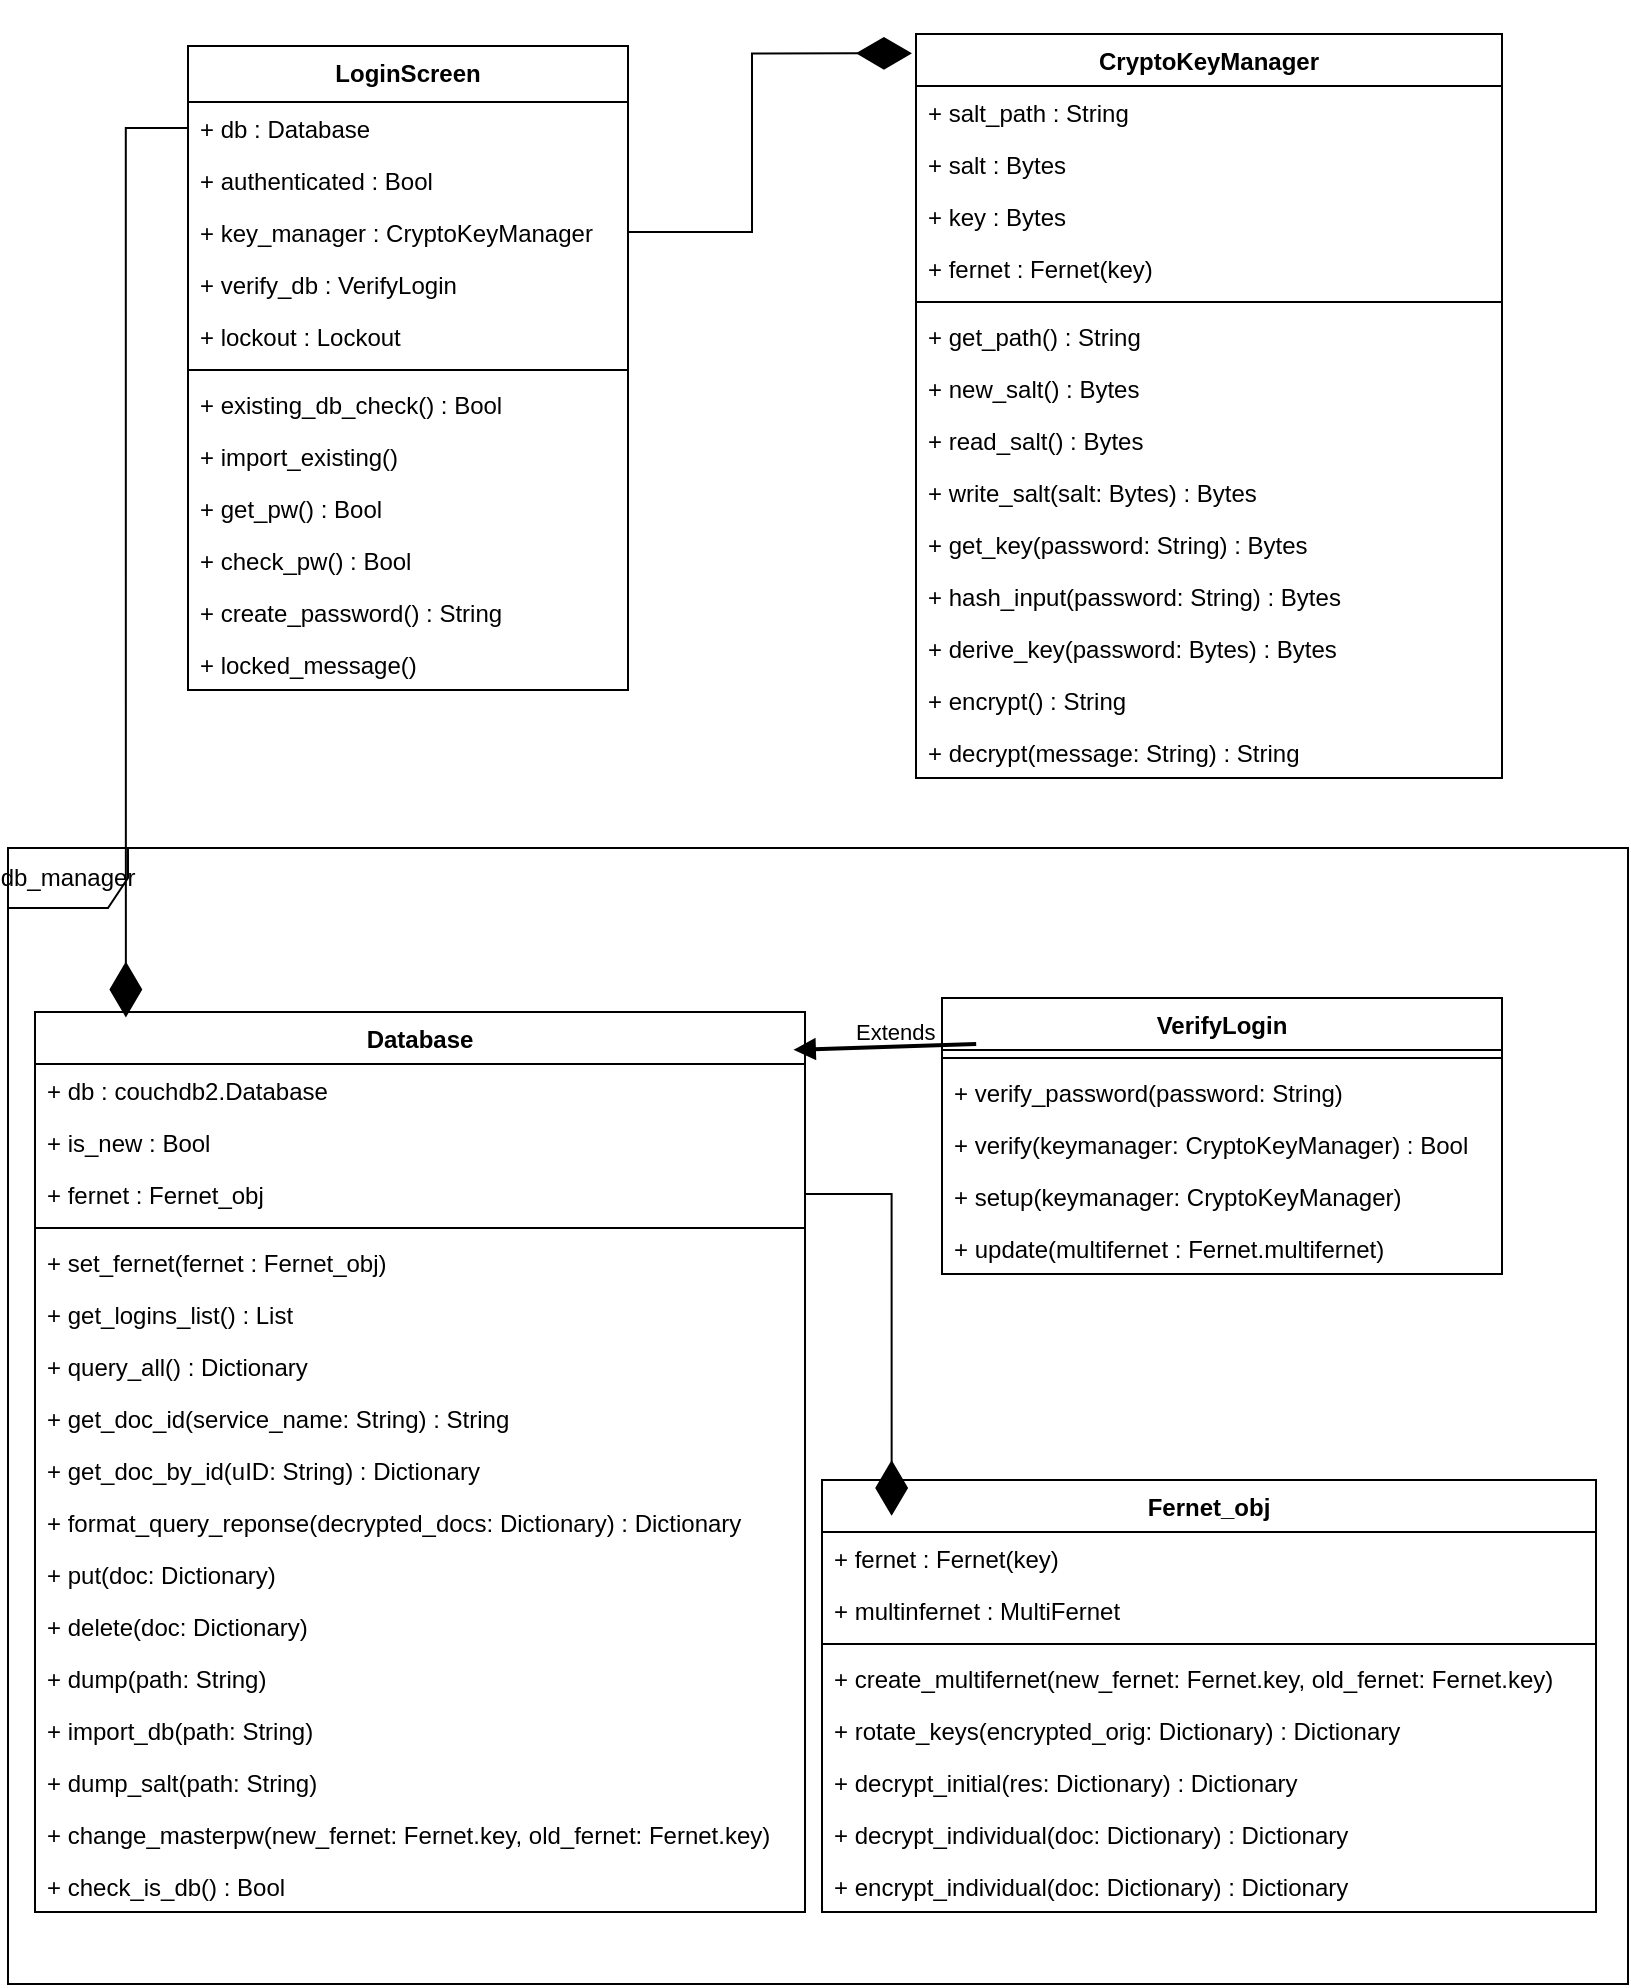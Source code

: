 <mxfile version="14.9.2" type="github">
  <diagram id="C5RBs43oDa-KdzZeNtuy" name="Page-1">
    <mxGraphModel dx="1730" dy="988" grid="0" gridSize="10" guides="1" tooltips="1" connect="1" arrows="1" fold="1" page="1" pageScale="1" pageWidth="827" pageHeight="1169" background="none" math="0" shadow="0">
      <root>
        <mxCell id="WIyWlLk6GJQsqaUBKTNV-0" />
        <mxCell id="WIyWlLk6GJQsqaUBKTNV-1" parent="WIyWlLk6GJQsqaUBKTNV-0" />
        <mxCell id="S-1lrl446_Mi5L9TMAx6-3" value="LoginScreen" style="swimlane;fontStyle=1;align=center;verticalAlign=top;childLayout=stackLayout;horizontal=1;startSize=28;horizontalStack=0;resizeParent=1;resizeParentMax=0;resizeLast=0;collapsible=1;marginBottom=0;" vertex="1" parent="WIyWlLk6GJQsqaUBKTNV-1">
          <mxGeometry x="97" y="81" width="220" height="322" as="geometry" />
        </mxCell>
        <mxCell id="S-1lrl446_Mi5L9TMAx6-4" value="+ db : Database" style="text;strokeColor=none;fillColor=none;align=left;verticalAlign=top;spacingLeft=4;spacingRight=4;overflow=hidden;rotatable=0;points=[[0,0.5],[1,0.5]];portConstraint=eastwest;" vertex="1" parent="S-1lrl446_Mi5L9TMAx6-3">
          <mxGeometry y="28" width="220" height="26" as="geometry" />
        </mxCell>
        <mxCell id="S-1lrl446_Mi5L9TMAx6-9" value="+ authenticated : Bool" style="text;strokeColor=none;fillColor=none;align=left;verticalAlign=top;spacingLeft=4;spacingRight=4;overflow=hidden;rotatable=0;points=[[0,0.5],[1,0.5]];portConstraint=eastwest;" vertex="1" parent="S-1lrl446_Mi5L9TMAx6-3">
          <mxGeometry y="54" width="220" height="26" as="geometry" />
        </mxCell>
        <mxCell id="S-1lrl446_Mi5L9TMAx6-7" value="+ key_manager : CryptoKeyManager" style="text;strokeColor=none;fillColor=none;align=left;verticalAlign=top;spacingLeft=4;spacingRight=4;overflow=hidden;rotatable=0;points=[[0,0.5],[1,0.5]];portConstraint=eastwest;" vertex="1" parent="S-1lrl446_Mi5L9TMAx6-3">
          <mxGeometry y="80" width="220" height="26" as="geometry" />
        </mxCell>
        <mxCell id="S-1lrl446_Mi5L9TMAx6-8" value="+ verify_db : VerifyLogin" style="text;strokeColor=none;fillColor=none;align=left;verticalAlign=top;spacingLeft=4;spacingRight=4;overflow=hidden;rotatable=0;points=[[0,0.5],[1,0.5]];portConstraint=eastwest;" vertex="1" parent="S-1lrl446_Mi5L9TMAx6-3">
          <mxGeometry y="106" width="220" height="26" as="geometry" />
        </mxCell>
        <mxCell id="S-1lrl446_Mi5L9TMAx6-10" value="+ lockout : Lockout" style="text;strokeColor=none;fillColor=none;align=left;verticalAlign=top;spacingLeft=4;spacingRight=4;overflow=hidden;rotatable=0;points=[[0,0.5],[1,0.5]];portConstraint=eastwest;" vertex="1" parent="S-1lrl446_Mi5L9TMAx6-3">
          <mxGeometry y="132" width="220" height="26" as="geometry" />
        </mxCell>
        <mxCell id="S-1lrl446_Mi5L9TMAx6-5" value="" style="line;strokeWidth=1;fillColor=none;align=left;verticalAlign=middle;spacingTop=-1;spacingLeft=3;spacingRight=3;rotatable=0;labelPosition=right;points=[];portConstraint=eastwest;" vertex="1" parent="S-1lrl446_Mi5L9TMAx6-3">
          <mxGeometry y="158" width="220" height="8" as="geometry" />
        </mxCell>
        <mxCell id="S-1lrl446_Mi5L9TMAx6-6" value="+ existing_db_check() : Bool" style="text;strokeColor=none;fillColor=none;align=left;verticalAlign=top;spacingLeft=4;spacingRight=4;overflow=hidden;rotatable=0;points=[[0,0.5],[1,0.5]];portConstraint=eastwest;" vertex="1" parent="S-1lrl446_Mi5L9TMAx6-3">
          <mxGeometry y="166" width="220" height="26" as="geometry" />
        </mxCell>
        <mxCell id="S-1lrl446_Mi5L9TMAx6-80" value="+ import_existing()" style="text;strokeColor=none;fillColor=none;align=left;verticalAlign=top;spacingLeft=4;spacingRight=4;overflow=hidden;rotatable=0;points=[[0,0.5],[1,0.5]];portConstraint=eastwest;" vertex="1" parent="S-1lrl446_Mi5L9TMAx6-3">
          <mxGeometry y="192" width="220" height="26" as="geometry" />
        </mxCell>
        <mxCell id="S-1lrl446_Mi5L9TMAx6-81" value="+ get_pw() : Bool" style="text;strokeColor=none;fillColor=none;align=left;verticalAlign=top;spacingLeft=4;spacingRight=4;overflow=hidden;rotatable=0;points=[[0,0.5],[1,0.5]];portConstraint=eastwest;" vertex="1" parent="S-1lrl446_Mi5L9TMAx6-3">
          <mxGeometry y="218" width="220" height="26" as="geometry" />
        </mxCell>
        <mxCell id="S-1lrl446_Mi5L9TMAx6-82" value="+ check_pw() : Bool" style="text;strokeColor=none;fillColor=none;align=left;verticalAlign=top;spacingLeft=4;spacingRight=4;overflow=hidden;rotatable=0;points=[[0,0.5],[1,0.5]];portConstraint=eastwest;" vertex="1" parent="S-1lrl446_Mi5L9TMAx6-3">
          <mxGeometry y="244" width="220" height="26" as="geometry" />
        </mxCell>
        <mxCell id="S-1lrl446_Mi5L9TMAx6-83" value="+ create_password() : String" style="text;strokeColor=none;fillColor=none;align=left;verticalAlign=top;spacingLeft=4;spacingRight=4;overflow=hidden;rotatable=0;points=[[0,0.5],[1,0.5]];portConstraint=eastwest;" vertex="1" parent="S-1lrl446_Mi5L9TMAx6-3">
          <mxGeometry y="270" width="220" height="26" as="geometry" />
        </mxCell>
        <mxCell id="S-1lrl446_Mi5L9TMAx6-84" value="+ locked_message()" style="text;strokeColor=none;fillColor=none;align=left;verticalAlign=top;spacingLeft=4;spacingRight=4;overflow=hidden;rotatable=0;points=[[0,0.5],[1,0.5]];portConstraint=eastwest;" vertex="1" parent="S-1lrl446_Mi5L9TMAx6-3">
          <mxGeometry y="296" width="220" height="26" as="geometry" />
        </mxCell>
        <mxCell id="S-1lrl446_Mi5L9TMAx6-20" value="&lt;div&gt;db_manager&lt;/div&gt;" style="shape=umlFrame;whiteSpace=wrap;html=1;" vertex="1" parent="WIyWlLk6GJQsqaUBKTNV-1">
          <mxGeometry x="7" y="482" width="810" height="568" as="geometry" />
        </mxCell>
        <mxCell id="S-1lrl446_Mi5L9TMAx6-16" value="Database" style="swimlane;fontStyle=1;align=center;verticalAlign=top;childLayout=stackLayout;horizontal=1;startSize=26;horizontalStack=0;resizeParent=1;resizeParentMax=0;resizeLast=0;collapsible=1;marginBottom=0;" vertex="1" parent="WIyWlLk6GJQsqaUBKTNV-1">
          <mxGeometry x="20.5" y="564" width="385" height="450" as="geometry" />
        </mxCell>
        <mxCell id="S-1lrl446_Mi5L9TMAx6-17" value="+ db : couchdb2.Database" style="text;strokeColor=none;fillColor=none;align=left;verticalAlign=top;spacingLeft=4;spacingRight=4;overflow=hidden;rotatable=0;points=[[0,0.5],[1,0.5]];portConstraint=eastwest;" vertex="1" parent="S-1lrl446_Mi5L9TMAx6-16">
          <mxGeometry y="26" width="385" height="26" as="geometry" />
        </mxCell>
        <mxCell id="S-1lrl446_Mi5L9TMAx6-21" value="+ is_new : Bool" style="text;strokeColor=none;fillColor=none;align=left;verticalAlign=top;spacingLeft=4;spacingRight=4;overflow=hidden;rotatable=0;points=[[0,0.5],[1,0.5]];portConstraint=eastwest;" vertex="1" parent="S-1lrl446_Mi5L9TMAx6-16">
          <mxGeometry y="52" width="385" height="26" as="geometry" />
        </mxCell>
        <mxCell id="S-1lrl446_Mi5L9TMAx6-22" value="+ fernet : Fernet_obj" style="text;strokeColor=none;fillColor=none;align=left;verticalAlign=top;spacingLeft=4;spacingRight=4;overflow=hidden;rotatable=0;points=[[0,0.5],[1,0.5]];portConstraint=eastwest;" vertex="1" parent="S-1lrl446_Mi5L9TMAx6-16">
          <mxGeometry y="78" width="385" height="26" as="geometry" />
        </mxCell>
        <mxCell id="S-1lrl446_Mi5L9TMAx6-18" value="" style="line;strokeWidth=1;fillColor=none;align=left;verticalAlign=middle;spacingTop=-1;spacingLeft=3;spacingRight=3;rotatable=0;labelPosition=right;points=[];portConstraint=eastwest;" vertex="1" parent="S-1lrl446_Mi5L9TMAx6-16">
          <mxGeometry y="104" width="385" height="8" as="geometry" />
        </mxCell>
        <mxCell id="S-1lrl446_Mi5L9TMAx6-19" value="+ set_fernet(fernet : Fernet_obj)" style="text;strokeColor=none;fillColor=none;align=left;verticalAlign=top;spacingLeft=4;spacingRight=4;overflow=hidden;rotatable=0;points=[[0,0.5],[1,0.5]];portConstraint=eastwest;" vertex="1" parent="S-1lrl446_Mi5L9TMAx6-16">
          <mxGeometry y="112" width="385" height="26" as="geometry" />
        </mxCell>
        <mxCell id="S-1lrl446_Mi5L9TMAx6-31" value="+ get_logins_list() : List" style="text;strokeColor=none;fillColor=none;align=left;verticalAlign=top;spacingLeft=4;spacingRight=4;overflow=hidden;rotatable=0;points=[[0,0.5],[1,0.5]];portConstraint=eastwest;" vertex="1" parent="S-1lrl446_Mi5L9TMAx6-16">
          <mxGeometry y="138" width="385" height="26" as="geometry" />
        </mxCell>
        <mxCell id="S-1lrl446_Mi5L9TMAx6-32" value="+ query_all() : Dictionary" style="text;strokeColor=none;fillColor=none;align=left;verticalAlign=top;spacingLeft=4;spacingRight=4;overflow=hidden;rotatable=0;points=[[0,0.5],[1,0.5]];portConstraint=eastwest;" vertex="1" parent="S-1lrl446_Mi5L9TMAx6-16">
          <mxGeometry y="164" width="385" height="26" as="geometry" />
        </mxCell>
        <mxCell id="S-1lrl446_Mi5L9TMAx6-33" value="+ get_doc_id(service_name: String) : String" style="text;strokeColor=none;fillColor=none;align=left;verticalAlign=top;spacingLeft=4;spacingRight=4;overflow=hidden;rotatable=0;points=[[0,0.5],[1,0.5]];portConstraint=eastwest;" vertex="1" parent="S-1lrl446_Mi5L9TMAx6-16">
          <mxGeometry y="190" width="385" height="26" as="geometry" />
        </mxCell>
        <mxCell id="S-1lrl446_Mi5L9TMAx6-44" value="+ get_doc_by_id(uID: String) : Dictionary" style="text;strokeColor=none;fillColor=none;align=left;verticalAlign=top;spacingLeft=4;spacingRight=4;overflow=hidden;rotatable=0;points=[[0,0.5],[1,0.5]];portConstraint=eastwest;" vertex="1" parent="S-1lrl446_Mi5L9TMAx6-16">
          <mxGeometry y="216" width="385" height="26" as="geometry" />
        </mxCell>
        <mxCell id="S-1lrl446_Mi5L9TMAx6-45" value="+ format_query_reponse(decrypted_docs: Dictionary) : Dictionary" style="text;strokeColor=none;fillColor=none;align=left;verticalAlign=top;spacingLeft=4;spacingRight=4;overflow=hidden;rotatable=0;points=[[0,0.5],[1,0.5]];portConstraint=eastwest;" vertex="1" parent="S-1lrl446_Mi5L9TMAx6-16">
          <mxGeometry y="242" width="385" height="26" as="geometry" />
        </mxCell>
        <mxCell id="S-1lrl446_Mi5L9TMAx6-46" value="+ put(doc: Dictionary)" style="text;strokeColor=none;fillColor=none;align=left;verticalAlign=top;spacingLeft=4;spacingRight=4;overflow=hidden;rotatable=0;points=[[0,0.5],[1,0.5]];portConstraint=eastwest;" vertex="1" parent="S-1lrl446_Mi5L9TMAx6-16">
          <mxGeometry y="268" width="385" height="26" as="geometry" />
        </mxCell>
        <mxCell id="S-1lrl446_Mi5L9TMAx6-47" value="+ delete(doc: Dictionary)" style="text;strokeColor=none;fillColor=none;align=left;verticalAlign=top;spacingLeft=4;spacingRight=4;overflow=hidden;rotatable=0;points=[[0,0.5],[1,0.5]];portConstraint=eastwest;" vertex="1" parent="S-1lrl446_Mi5L9TMAx6-16">
          <mxGeometry y="294" width="385" height="26" as="geometry" />
        </mxCell>
        <mxCell id="S-1lrl446_Mi5L9TMAx6-48" value="+ dump(path: String)" style="text;strokeColor=none;fillColor=none;align=left;verticalAlign=top;spacingLeft=4;spacingRight=4;overflow=hidden;rotatable=0;points=[[0,0.5],[1,0.5]];portConstraint=eastwest;" vertex="1" parent="S-1lrl446_Mi5L9TMAx6-16">
          <mxGeometry y="320" width="385" height="26" as="geometry" />
        </mxCell>
        <mxCell id="S-1lrl446_Mi5L9TMAx6-49" value="+ import_db(path: String)" style="text;strokeColor=none;fillColor=none;align=left;verticalAlign=top;spacingLeft=4;spacingRight=4;overflow=hidden;rotatable=0;points=[[0,0.5],[1,0.5]];portConstraint=eastwest;" vertex="1" parent="S-1lrl446_Mi5L9TMAx6-16">
          <mxGeometry y="346" width="385" height="26" as="geometry" />
        </mxCell>
        <mxCell id="S-1lrl446_Mi5L9TMAx6-50" value="+ dump_salt(path: String)" style="text;strokeColor=none;fillColor=none;align=left;verticalAlign=top;spacingLeft=4;spacingRight=4;overflow=hidden;rotatable=0;points=[[0,0.5],[1,0.5]];portConstraint=eastwest;" vertex="1" parent="S-1lrl446_Mi5L9TMAx6-16">
          <mxGeometry y="372" width="385" height="26" as="geometry" />
        </mxCell>
        <mxCell id="S-1lrl446_Mi5L9TMAx6-51" value="+ change_masterpw(new_fernet: Fernet.key, old_fernet: Fernet.key)" style="text;strokeColor=none;fillColor=none;align=left;verticalAlign=top;spacingLeft=4;spacingRight=4;overflow=hidden;rotatable=0;points=[[0,0.5],[1,0.5]];portConstraint=eastwest;" vertex="1" parent="S-1lrl446_Mi5L9TMAx6-16">
          <mxGeometry y="398" width="385" height="26" as="geometry" />
        </mxCell>
        <mxCell id="S-1lrl446_Mi5L9TMAx6-52" value="+ check_is_db() : Bool" style="text;strokeColor=none;fillColor=none;align=left;verticalAlign=top;spacingLeft=4;spacingRight=4;overflow=hidden;rotatable=0;points=[[0,0.5],[1,0.5]];portConstraint=eastwest;" vertex="1" parent="S-1lrl446_Mi5L9TMAx6-16">
          <mxGeometry y="424" width="385" height="26" as="geometry" />
        </mxCell>
        <object label="VerifyLogin" id="S-1lrl446_Mi5L9TMAx6-26">
          <mxCell style="swimlane;fontStyle=1;align=center;verticalAlign=top;childLayout=stackLayout;horizontal=1;startSize=26;horizontalStack=0;resizeParent=1;resizeParentMax=0;resizeLast=0;collapsible=1;marginBottom=0;" vertex="1" parent="WIyWlLk6GJQsqaUBKTNV-1">
            <mxGeometry x="474" y="557" width="280" height="138" as="geometry" />
          </mxCell>
        </object>
        <mxCell id="S-1lrl446_Mi5L9TMAx6-28" value="" style="line;strokeWidth=1;fillColor=none;align=left;verticalAlign=middle;spacingTop=-1;spacingLeft=3;spacingRight=3;rotatable=0;labelPosition=right;points=[];portConstraint=eastwest;" vertex="1" parent="S-1lrl446_Mi5L9TMAx6-26">
          <mxGeometry y="26" width="280" height="8" as="geometry" />
        </mxCell>
        <mxCell id="S-1lrl446_Mi5L9TMAx6-29" value="+ verify_password(password: String)" style="text;strokeColor=none;fillColor=none;align=left;verticalAlign=top;spacingLeft=4;spacingRight=4;overflow=hidden;rotatable=0;points=[[0,0.5],[1,0.5]];portConstraint=eastwest;" vertex="1" parent="S-1lrl446_Mi5L9TMAx6-26">
          <mxGeometry y="34" width="280" height="26" as="geometry" />
        </mxCell>
        <mxCell id="S-1lrl446_Mi5L9TMAx6-54" value="+ verify(keymanager: CryptoKeyManager) : Bool" style="text;strokeColor=none;fillColor=none;align=left;verticalAlign=top;spacingLeft=4;spacingRight=4;overflow=hidden;rotatable=0;points=[[0,0.5],[1,0.5]];portConstraint=eastwest;" vertex="1" parent="S-1lrl446_Mi5L9TMAx6-26">
          <mxGeometry y="60" width="280" height="26" as="geometry" />
        </mxCell>
        <mxCell id="S-1lrl446_Mi5L9TMAx6-55" value="+ setup(keymanager: CryptoKeyManager)" style="text;strokeColor=none;fillColor=none;align=left;verticalAlign=top;spacingLeft=4;spacingRight=4;overflow=hidden;rotatable=0;points=[[0,0.5],[1,0.5]];portConstraint=eastwest;" vertex="1" parent="S-1lrl446_Mi5L9TMAx6-26">
          <mxGeometry y="86" width="280" height="26" as="geometry" />
        </mxCell>
        <mxCell id="S-1lrl446_Mi5L9TMAx6-56" value="+ update(multifernet : Fernet.multifernet)" style="text;strokeColor=none;fillColor=none;align=left;verticalAlign=top;spacingLeft=4;spacingRight=4;overflow=hidden;rotatable=0;points=[[0,0.5],[1,0.5]];portConstraint=eastwest;" vertex="1" parent="S-1lrl446_Mi5L9TMAx6-26">
          <mxGeometry y="112" width="280" height="26" as="geometry" />
        </mxCell>
        <mxCell id="S-1lrl446_Mi5L9TMAx6-30" value="&lt;div&gt;Extends&lt;/div&gt;" style="html=1;verticalAlign=bottom;labelBackgroundColor=none;endArrow=block;endFill=1;endSize=6;align=left;entryX=0.985;entryY=0.042;entryDx=0;entryDy=0;entryPerimeter=0;strokeWidth=2;exitX=0.061;exitY=0.167;exitDx=0;exitDy=0;exitPerimeter=0;" edge="1" parent="WIyWlLk6GJQsqaUBKTNV-1" source="S-1lrl446_Mi5L9TMAx6-26" target="S-1lrl446_Mi5L9TMAx6-16">
          <mxGeometry x="0.36" y="1" relative="1" as="geometry">
            <mxPoint x="469" y="574" as="sourcePoint" />
            <mxPoint x="390" y="898" as="targetPoint" />
            <mxPoint as="offset" />
          </mxGeometry>
        </mxCell>
        <mxCell id="S-1lrl446_Mi5L9TMAx6-58" value="Fernet_obj" style="swimlane;fontStyle=1;align=center;verticalAlign=top;childLayout=stackLayout;horizontal=1;startSize=26;horizontalStack=0;resizeParent=1;resizeParentMax=0;resizeLast=0;collapsible=1;marginBottom=0;" vertex="1" parent="WIyWlLk6GJQsqaUBKTNV-1">
          <mxGeometry x="414" y="798" width="387" height="216" as="geometry" />
        </mxCell>
        <mxCell id="S-1lrl446_Mi5L9TMAx6-59" value="+ fernet : Fernet(key)" style="text;strokeColor=none;fillColor=none;align=left;verticalAlign=top;spacingLeft=4;spacingRight=4;overflow=hidden;rotatable=0;points=[[0,0.5],[1,0.5]];portConstraint=eastwest;" vertex="1" parent="S-1lrl446_Mi5L9TMAx6-58">
          <mxGeometry y="26" width="387" height="26" as="geometry" />
        </mxCell>
        <mxCell id="S-1lrl446_Mi5L9TMAx6-62" value="+ multinfernet : MultiFernet" style="text;strokeColor=none;fillColor=none;align=left;verticalAlign=top;spacingLeft=4;spacingRight=4;overflow=hidden;rotatable=0;points=[[0,0.5],[1,0.5]];portConstraint=eastwest;" vertex="1" parent="S-1lrl446_Mi5L9TMAx6-58">
          <mxGeometry y="52" width="387" height="26" as="geometry" />
        </mxCell>
        <mxCell id="S-1lrl446_Mi5L9TMAx6-60" value="" style="line;strokeWidth=1;fillColor=none;align=left;verticalAlign=middle;spacingTop=-1;spacingLeft=3;spacingRight=3;rotatable=0;labelPosition=right;points=[];portConstraint=eastwest;" vertex="1" parent="S-1lrl446_Mi5L9TMAx6-58">
          <mxGeometry y="78" width="387" height="8" as="geometry" />
        </mxCell>
        <mxCell id="S-1lrl446_Mi5L9TMAx6-61" value="+ create_multifernet(new_fernet: Fernet.key, old_fernet: Fernet.key)" style="text;strokeColor=none;fillColor=none;align=left;verticalAlign=top;spacingLeft=4;spacingRight=4;overflow=hidden;rotatable=0;points=[[0,0.5],[1,0.5]];portConstraint=eastwest;" vertex="1" parent="S-1lrl446_Mi5L9TMAx6-58">
          <mxGeometry y="86" width="387" height="26" as="geometry" />
        </mxCell>
        <mxCell id="S-1lrl446_Mi5L9TMAx6-63" value="+ rotate_keys(encrypted_orig: Dictionary) : Dictionary" style="text;strokeColor=none;fillColor=none;align=left;verticalAlign=top;spacingLeft=4;spacingRight=4;overflow=hidden;rotatable=0;points=[[0,0.5],[1,0.5]];portConstraint=eastwest;" vertex="1" parent="S-1lrl446_Mi5L9TMAx6-58">
          <mxGeometry y="112" width="387" height="26" as="geometry" />
        </mxCell>
        <mxCell id="S-1lrl446_Mi5L9TMAx6-64" value="+ decrypt_initial(res: Dictionary) : Dictionary" style="text;strokeColor=none;fillColor=none;align=left;verticalAlign=top;spacingLeft=4;spacingRight=4;overflow=hidden;rotatable=0;points=[[0,0.5],[1,0.5]];portConstraint=eastwest;" vertex="1" parent="S-1lrl446_Mi5L9TMAx6-58">
          <mxGeometry y="138" width="387" height="26" as="geometry" />
        </mxCell>
        <mxCell id="S-1lrl446_Mi5L9TMAx6-65" value="+ decrypt_individual(doc: Dictionary) : Dictionary" style="text;strokeColor=none;fillColor=none;align=left;verticalAlign=top;spacingLeft=4;spacingRight=4;overflow=hidden;rotatable=0;points=[[0,0.5],[1,0.5]];portConstraint=eastwest;" vertex="1" parent="S-1lrl446_Mi5L9TMAx6-58">
          <mxGeometry y="164" width="387" height="26" as="geometry" />
        </mxCell>
        <mxCell id="S-1lrl446_Mi5L9TMAx6-66" value="+ encrypt_individual(doc: Dictionary) : Dictionary" style="text;strokeColor=none;fillColor=none;align=left;verticalAlign=top;spacingLeft=4;spacingRight=4;overflow=hidden;rotatable=0;points=[[0,0.5],[1,0.5]];portConstraint=eastwest;" vertex="1" parent="S-1lrl446_Mi5L9TMAx6-58">
          <mxGeometry y="190" width="387" height="26" as="geometry" />
        </mxCell>
        <mxCell id="S-1lrl446_Mi5L9TMAx6-78" style="edgeStyle=orthogonalEdgeStyle;rounded=0;orthogonalLoop=1;jettySize=auto;html=1;exitX=0;exitY=0.5;exitDx=0;exitDy=0;startArrow=none;startFill=0;endArrow=diamondThin;endFill=1;endSize=25;sourcePerimeterSpacing=0;targetPerimeterSpacing=0;strokeWidth=1;entryX=0.118;entryY=0.006;entryDx=0;entryDy=0;entryPerimeter=0;" edge="1" parent="WIyWlLk6GJQsqaUBKTNV-1" source="S-1lrl446_Mi5L9TMAx6-4" target="S-1lrl446_Mi5L9TMAx6-16">
          <mxGeometry relative="1" as="geometry">
            <mxPoint x="117" y="564" as="targetPoint" />
            <Array as="points">
              <mxPoint x="66" y="122" />
            </Array>
          </mxGeometry>
        </mxCell>
        <mxCell id="S-1lrl446_Mi5L9TMAx6-85" value="CryptoKeyManager" style="swimlane;fontStyle=1;align=center;verticalAlign=top;childLayout=stackLayout;horizontal=1;startSize=26;horizontalStack=0;resizeParent=1;resizeParentMax=0;resizeLast=0;collapsible=1;marginBottom=0;" vertex="1" parent="WIyWlLk6GJQsqaUBKTNV-1">
          <mxGeometry x="461" y="75" width="293" height="372" as="geometry" />
        </mxCell>
        <mxCell id="S-1lrl446_Mi5L9TMAx6-86" value="+ salt_path : String" style="text;strokeColor=none;fillColor=none;align=left;verticalAlign=top;spacingLeft=4;spacingRight=4;overflow=hidden;rotatable=0;points=[[0,0.5],[1,0.5]];portConstraint=eastwest;" vertex="1" parent="S-1lrl446_Mi5L9TMAx6-85">
          <mxGeometry y="26" width="293" height="26" as="geometry" />
        </mxCell>
        <mxCell id="S-1lrl446_Mi5L9TMAx6-91" value="+ salt : Bytes" style="text;strokeColor=none;fillColor=none;align=left;verticalAlign=top;spacingLeft=4;spacingRight=4;overflow=hidden;rotatable=0;points=[[0,0.5],[1,0.5]];portConstraint=eastwest;" vertex="1" parent="S-1lrl446_Mi5L9TMAx6-85">
          <mxGeometry y="52" width="293" height="26" as="geometry" />
        </mxCell>
        <mxCell id="S-1lrl446_Mi5L9TMAx6-89" value="+ key : Bytes" style="text;strokeColor=none;fillColor=none;align=left;verticalAlign=top;spacingLeft=4;spacingRight=4;overflow=hidden;rotatable=0;points=[[0,0.5],[1,0.5]];portConstraint=eastwest;" vertex="1" parent="S-1lrl446_Mi5L9TMAx6-85">
          <mxGeometry y="78" width="293" height="26" as="geometry" />
        </mxCell>
        <mxCell id="S-1lrl446_Mi5L9TMAx6-92" value="+ fernet : Fernet(key)" style="text;strokeColor=none;fillColor=none;align=left;verticalAlign=top;spacingLeft=4;spacingRight=4;overflow=hidden;rotatable=0;points=[[0,0.5],[1,0.5]];portConstraint=eastwest;" vertex="1" parent="S-1lrl446_Mi5L9TMAx6-85">
          <mxGeometry y="104" width="293" height="26" as="geometry" />
        </mxCell>
        <mxCell id="S-1lrl446_Mi5L9TMAx6-87" value="" style="line;strokeWidth=1;fillColor=none;align=left;verticalAlign=middle;spacingTop=-1;spacingLeft=3;spacingRight=3;rotatable=0;labelPosition=right;points=[];portConstraint=eastwest;" vertex="1" parent="S-1lrl446_Mi5L9TMAx6-85">
          <mxGeometry y="130" width="293" height="8" as="geometry" />
        </mxCell>
        <mxCell id="S-1lrl446_Mi5L9TMAx6-88" value="+ get_path() : String    " style="text;strokeColor=none;fillColor=none;align=left;verticalAlign=top;spacingLeft=4;spacingRight=4;overflow=hidden;rotatable=0;points=[[0,0.5],[1,0.5]];portConstraint=eastwest;" vertex="1" parent="S-1lrl446_Mi5L9TMAx6-85">
          <mxGeometry y="138" width="293" height="26" as="geometry" />
        </mxCell>
        <mxCell id="S-1lrl446_Mi5L9TMAx6-93" value="+ new_salt() : Bytes" style="text;strokeColor=none;fillColor=none;align=left;verticalAlign=top;spacingLeft=4;spacingRight=4;overflow=hidden;rotatable=0;points=[[0,0.5],[1,0.5]];portConstraint=eastwest;" vertex="1" parent="S-1lrl446_Mi5L9TMAx6-85">
          <mxGeometry y="164" width="293" height="26" as="geometry" />
        </mxCell>
        <mxCell id="S-1lrl446_Mi5L9TMAx6-94" value="+ read_salt() : Bytes" style="text;strokeColor=none;fillColor=none;align=left;verticalAlign=top;spacingLeft=4;spacingRight=4;overflow=hidden;rotatable=0;points=[[0,0.5],[1,0.5]];portConstraint=eastwest;" vertex="1" parent="S-1lrl446_Mi5L9TMAx6-85">
          <mxGeometry y="190" width="293" height="26" as="geometry" />
        </mxCell>
        <mxCell id="S-1lrl446_Mi5L9TMAx6-95" value="+ write_salt(salt: Bytes) : Bytes" style="text;strokeColor=none;fillColor=none;align=left;verticalAlign=top;spacingLeft=4;spacingRight=4;overflow=hidden;rotatable=0;points=[[0,0.5],[1,0.5]];portConstraint=eastwest;" vertex="1" parent="S-1lrl446_Mi5L9TMAx6-85">
          <mxGeometry y="216" width="293" height="26" as="geometry" />
        </mxCell>
        <mxCell id="S-1lrl446_Mi5L9TMAx6-96" value="+ get_key(password: String) : Bytes" style="text;strokeColor=none;fillColor=none;align=left;verticalAlign=top;spacingLeft=4;spacingRight=4;overflow=hidden;rotatable=0;points=[[0,0.5],[1,0.5]];portConstraint=eastwest;" vertex="1" parent="S-1lrl446_Mi5L9TMAx6-85">
          <mxGeometry y="242" width="293" height="26" as="geometry" />
        </mxCell>
        <mxCell id="S-1lrl446_Mi5L9TMAx6-97" value="+ hash_input(password: String) : Bytes" style="text;strokeColor=none;fillColor=none;align=left;verticalAlign=top;spacingLeft=4;spacingRight=4;overflow=hidden;rotatable=0;points=[[0,0.5],[1,0.5]];portConstraint=eastwest;" vertex="1" parent="S-1lrl446_Mi5L9TMAx6-85">
          <mxGeometry y="268" width="293" height="26" as="geometry" />
        </mxCell>
        <mxCell id="S-1lrl446_Mi5L9TMAx6-98" value="+ derive_key(password: Bytes) : Bytes" style="text;strokeColor=none;fillColor=none;align=left;verticalAlign=top;spacingLeft=4;spacingRight=4;overflow=hidden;rotatable=0;points=[[0,0.5],[1,0.5]];portConstraint=eastwest;" vertex="1" parent="S-1lrl446_Mi5L9TMAx6-85">
          <mxGeometry y="294" width="293" height="26" as="geometry" />
        </mxCell>
        <mxCell id="S-1lrl446_Mi5L9TMAx6-99" value="+ encrypt() : String" style="text;strokeColor=none;fillColor=none;align=left;verticalAlign=top;spacingLeft=4;spacingRight=4;overflow=hidden;rotatable=0;points=[[0,0.5],[1,0.5]];portConstraint=eastwest;" vertex="1" parent="S-1lrl446_Mi5L9TMAx6-85">
          <mxGeometry y="320" width="293" height="26" as="geometry" />
        </mxCell>
        <mxCell id="S-1lrl446_Mi5L9TMAx6-100" value="+ decrypt(message: String) : String" style="text;strokeColor=none;fillColor=none;align=left;verticalAlign=top;spacingLeft=4;spacingRight=4;overflow=hidden;rotatable=0;points=[[0,0.5],[1,0.5]];portConstraint=eastwest;" vertex="1" parent="S-1lrl446_Mi5L9TMAx6-85">
          <mxGeometry y="346" width="293" height="26" as="geometry" />
        </mxCell>
        <mxCell id="S-1lrl446_Mi5L9TMAx6-103" style="edgeStyle=orthogonalEdgeStyle;rounded=0;orthogonalLoop=1;jettySize=auto;html=1;exitX=1;exitY=0.5;exitDx=0;exitDy=0;entryX=-0.007;entryY=0.026;entryDx=0;entryDy=0;entryPerimeter=0;startArrow=none;startFill=0;endArrow=diamondThin;endFill=1;endSize=25;sourcePerimeterSpacing=0;targetPerimeterSpacing=0;strokeWidth=1;" edge="1" parent="WIyWlLk6GJQsqaUBKTNV-1" source="S-1lrl446_Mi5L9TMAx6-7" target="S-1lrl446_Mi5L9TMAx6-85">
          <mxGeometry relative="1" as="geometry" />
        </mxCell>
        <mxCell id="S-1lrl446_Mi5L9TMAx6-104" style="edgeStyle=orthogonalEdgeStyle;rounded=0;orthogonalLoop=1;jettySize=auto;html=1;exitX=1;exitY=0.5;exitDx=0;exitDy=0;entryX=0.09;entryY=0.083;entryDx=0;entryDy=0;entryPerimeter=0;startArrow=none;startFill=0;endArrow=diamondThin;endFill=1;endSize=25;sourcePerimeterSpacing=0;targetPerimeterSpacing=0;strokeWidth=1;" edge="1" parent="WIyWlLk6GJQsqaUBKTNV-1" source="S-1lrl446_Mi5L9TMAx6-22" target="S-1lrl446_Mi5L9TMAx6-58">
          <mxGeometry relative="1" as="geometry" />
        </mxCell>
      </root>
    </mxGraphModel>
  </diagram>
</mxfile>
